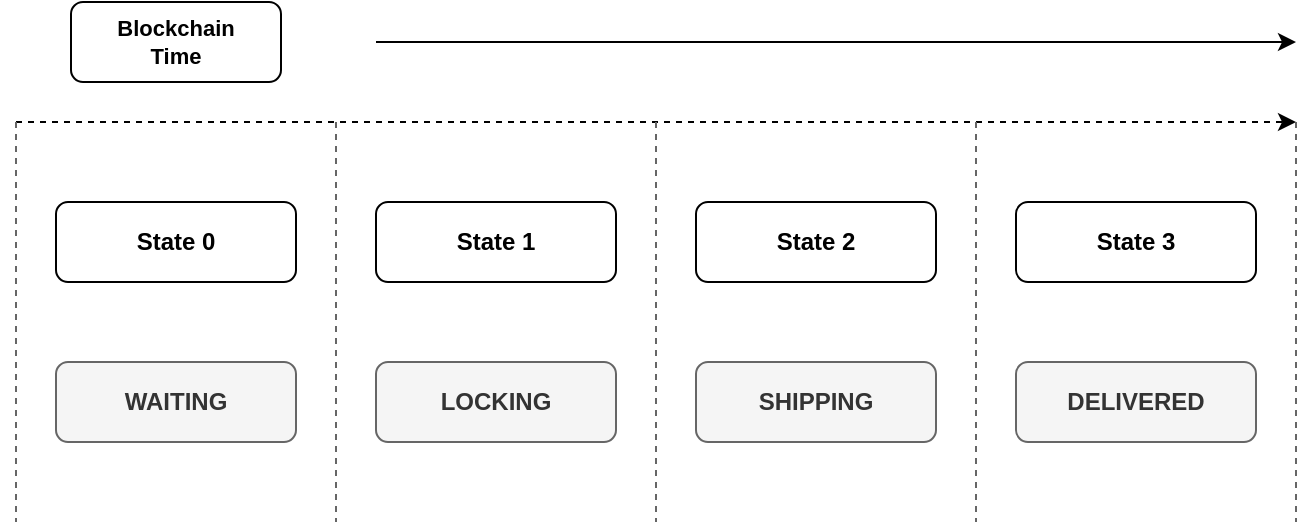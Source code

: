 <mxfile version="24.8.0">
  <diagram name="Page-1" id="s2vhKnBZrGIqaXIZNh1d">
    <mxGraphModel dx="1434" dy="820" grid="1" gridSize="10" guides="1" tooltips="1" connect="1" arrows="1" fold="1" page="1" pageScale="1" pageWidth="850" pageHeight="1100" math="0" shadow="0">
      <root>
        <mxCell id="0" />
        <mxCell id="1" parent="0" />
        <mxCell id="4e4jSEu4LUlDjVK4F76E-1" value="&lt;b&gt;State 0&lt;/b&gt;" style="rounded=1;whiteSpace=wrap;html=1;" parent="1" vertex="1">
          <mxGeometry x="80" y="240" width="120" height="40" as="geometry" />
        </mxCell>
        <mxCell id="4e4jSEu4LUlDjVK4F76E-2" value="&lt;b&gt;State 1&lt;/b&gt;" style="rounded=1;whiteSpace=wrap;html=1;" parent="1" vertex="1">
          <mxGeometry x="240" y="240" width="120" height="40" as="geometry" />
        </mxCell>
        <mxCell id="4e4jSEu4LUlDjVK4F76E-3" value="&lt;b&gt;State 3&lt;/b&gt;" style="rounded=1;whiteSpace=wrap;html=1;" parent="1" vertex="1">
          <mxGeometry x="560" y="240" width="120" height="40" as="geometry" />
        </mxCell>
        <mxCell id="4e4jSEu4LUlDjVK4F76E-4" value="WAITING" style="rounded=1;whiteSpace=wrap;html=1;fillColor=#f5f5f5;strokeColor=#666666;fontStyle=1;fontColor=#333333;" parent="1" vertex="1">
          <mxGeometry x="80" y="320" width="120" height="40" as="geometry" />
        </mxCell>
        <mxCell id="4e4jSEu4LUlDjVK4F76E-5" value="LOCKING" style="rounded=1;whiteSpace=wrap;html=1;fillColor=#f5f5f5;strokeColor=#666666;fontStyle=1;fontColor=#333333;" parent="1" vertex="1">
          <mxGeometry x="240" y="320" width="120" height="40" as="geometry" />
        </mxCell>
        <mxCell id="4e4jSEu4LUlDjVK4F76E-6" value="DELIVERED" style="rounded=1;whiteSpace=wrap;html=1;fillColor=#f5f5f5;strokeColor=#666666;fontStyle=1;fontColor=#333333;" parent="1" vertex="1">
          <mxGeometry x="560" y="320" width="120" height="40" as="geometry" />
        </mxCell>
        <mxCell id="4e4jSEu4LUlDjVK4F76E-14" value="" style="endArrow=classic;html=1;dashed=1;strokeColor=#000000;" parent="1" edge="1">
          <mxGeometry width="50" height="50" relative="1" as="geometry">
            <mxPoint x="60" y="200" as="sourcePoint" />
            <mxPoint x="700" y="200" as="targetPoint" />
          </mxGeometry>
        </mxCell>
        <mxCell id="4e4jSEu4LUlDjVK4F76E-25" value="" style="rounded=1;whiteSpace=wrap;html=1;fillColor=none;" parent="1" vertex="1">
          <mxGeometry x="87.5" y="140" width="105" height="40" as="geometry" />
        </mxCell>
        <mxCell id="4e4jSEu4LUlDjVK4F76E-28" value="" style="shape=image;html=1;verticalAlign=top;verticalLabelPosition=bottom;labelBackgroundColor=#ffffff;imageAspect=0;aspect=fixed;image=https://cdn4.iconfinder.com/data/icons/user-interface-181/32/Clock-128.png" parent="1" vertex="1">
          <mxGeometry x="210" y="150" width="20" height="20" as="geometry" />
        </mxCell>
        <mxCell id="4e4jSEu4LUlDjVK4F76E-30" value="" style="endArrow=none;html=1;dashed=1;strokeColor=#666666;" parent="1" edge="1">
          <mxGeometry width="50" height="50" relative="1" as="geometry">
            <mxPoint x="220" y="200" as="sourcePoint" />
            <mxPoint x="220" y="400" as="targetPoint" />
          </mxGeometry>
        </mxCell>
        <mxCell id="4e4jSEu4LUlDjVK4F76E-31" value="" style="endArrow=none;html=1;dashed=1;strokeColor=#666666;" parent="1" edge="1">
          <mxGeometry width="50" height="50" relative="1" as="geometry">
            <mxPoint x="380" y="200" as="sourcePoint" />
            <mxPoint x="380" y="400" as="targetPoint" />
          </mxGeometry>
        </mxCell>
        <mxCell id="4e4jSEu4LUlDjVK4F76E-32" value="" style="endArrow=none;html=1;dashed=1;strokeColor=#666666;" parent="1" edge="1">
          <mxGeometry width="50" height="50" relative="1" as="geometry">
            <mxPoint x="700" y="200" as="sourcePoint" />
            <mxPoint x="700" y="400" as="targetPoint" />
          </mxGeometry>
        </mxCell>
        <mxCell id="4e4jSEu4LUlDjVK4F76E-41" value="&lt;b style=&quot;font-size: 11px;&quot;&gt;Blockchain Time&lt;/b&gt;" style="text;html=1;strokeColor=none;fillColor=none;align=center;verticalAlign=middle;whiteSpace=wrap;rounded=0;fontSize=11;" parent="1" vertex="1">
          <mxGeometry x="105" y="145" width="70" height="30" as="geometry" />
        </mxCell>
        <mxCell id="DceNYoMHTKdl2nAy_YGz-1" value="&lt;b&gt;State 2&lt;/b&gt;" style="rounded=1;whiteSpace=wrap;html=1;" parent="1" vertex="1">
          <mxGeometry x="400" y="240" width="120" height="40" as="geometry" />
        </mxCell>
        <mxCell id="DceNYoMHTKdl2nAy_YGz-2" value="SHIPPING" style="rounded=1;whiteSpace=wrap;html=1;fillColor=#f5f5f5;strokeColor=#666666;fontStyle=1;fontColor=#333333;" parent="1" vertex="1">
          <mxGeometry x="400" y="320" width="120" height="40" as="geometry" />
        </mxCell>
        <mxCell id="DceNYoMHTKdl2nAy_YGz-3" value="" style="endArrow=none;html=1;dashed=1;strokeColor=#666666;" parent="1" edge="1">
          <mxGeometry width="50" height="50" relative="1" as="geometry">
            <mxPoint x="540" y="200" as="sourcePoint" />
            <mxPoint x="540" y="400" as="targetPoint" />
          </mxGeometry>
        </mxCell>
        <mxCell id="DceNYoMHTKdl2nAy_YGz-5" value="" style="endArrow=none;html=1;dashed=1;strokeColor=#666666;" parent="1" edge="1">
          <mxGeometry width="50" height="50" relative="1" as="geometry">
            <mxPoint x="60" y="200" as="sourcePoint" />
            <mxPoint x="60" y="400" as="targetPoint" />
          </mxGeometry>
        </mxCell>
        <mxCell id="9GC1e7LZhCBEgcJ8m5n3-4" value="" style="endArrow=classic;html=1;rounded=0;" edge="1" parent="1">
          <mxGeometry width="50" height="50" relative="1" as="geometry">
            <mxPoint x="240" y="160" as="sourcePoint" />
            <mxPoint x="700" y="160" as="targetPoint" />
          </mxGeometry>
        </mxCell>
      </root>
    </mxGraphModel>
  </diagram>
</mxfile>
